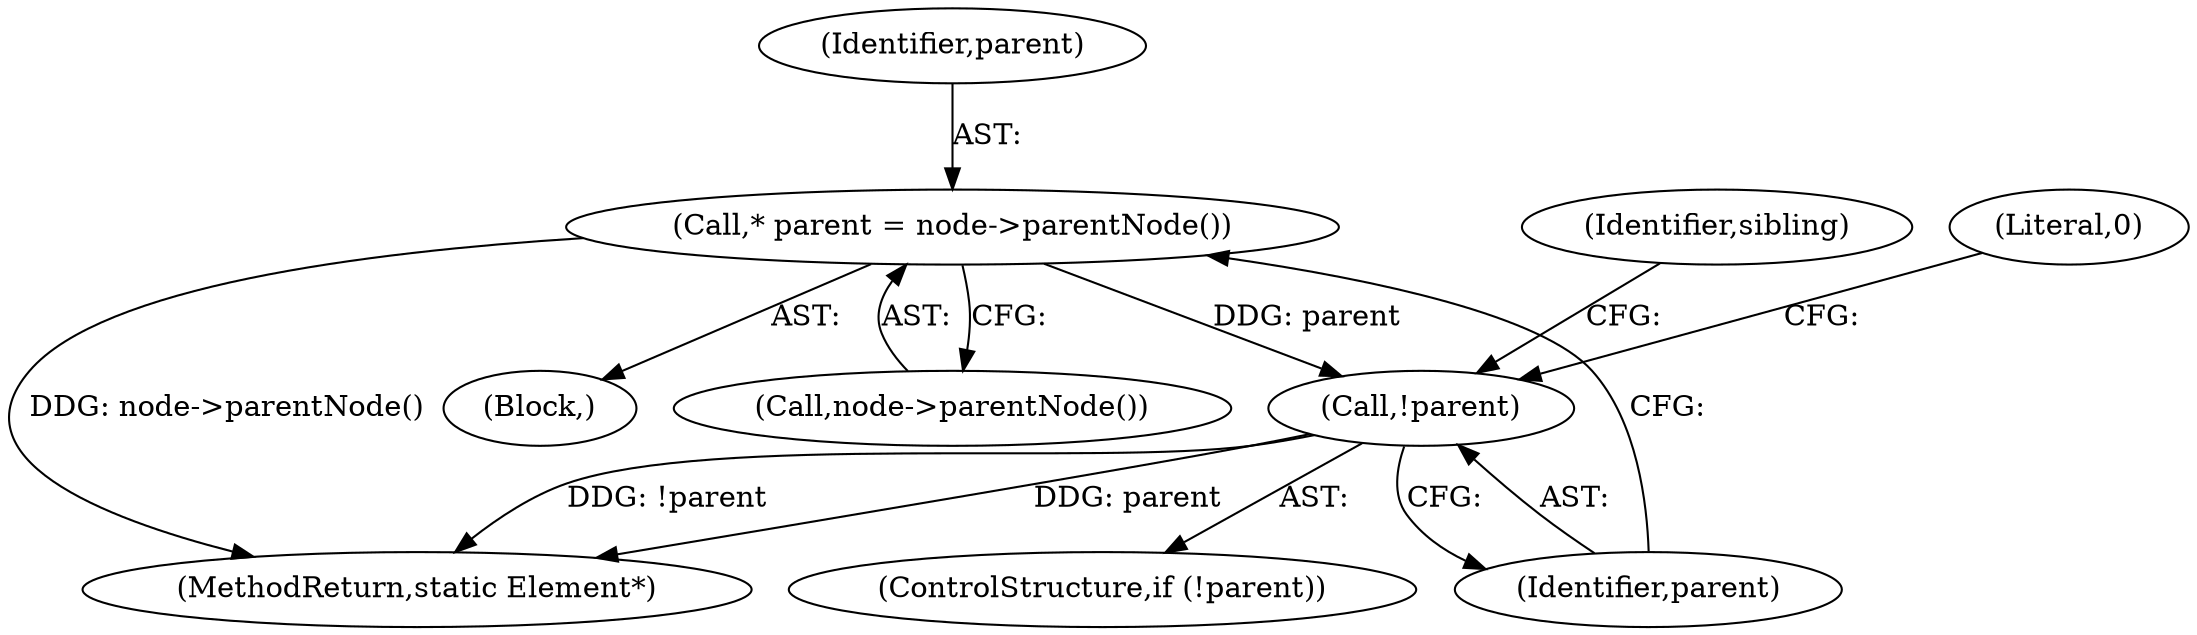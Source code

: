 digraph "0_Chrome_d27468a832d5316884bd02f459cbf493697fd7e1_19@pointer" {
"1000105" [label="(Call,* parent = node->parentNode())"];
"1000109" [label="(Call,!parent)"];
"1000109" [label="(Call,!parent)"];
"1000141" [label="(MethodReturn,static Element*)"];
"1000116" [label="(Identifier,sibling)"];
"1000108" [label="(ControlStructure,if (!parent))"];
"1000112" [label="(Literal,0)"];
"1000103" [label="(Block,)"];
"1000105" [label="(Call,* parent = node->parentNode())"];
"1000106" [label="(Identifier,parent)"];
"1000107" [label="(Call,node->parentNode())"];
"1000110" [label="(Identifier,parent)"];
"1000105" -> "1000103"  [label="AST: "];
"1000105" -> "1000107"  [label="CFG: "];
"1000106" -> "1000105"  [label="AST: "];
"1000107" -> "1000105"  [label="AST: "];
"1000110" -> "1000105"  [label="CFG: "];
"1000105" -> "1000141"  [label="DDG: node->parentNode()"];
"1000105" -> "1000109"  [label="DDG: parent"];
"1000109" -> "1000108"  [label="AST: "];
"1000109" -> "1000110"  [label="CFG: "];
"1000110" -> "1000109"  [label="AST: "];
"1000112" -> "1000109"  [label="CFG: "];
"1000116" -> "1000109"  [label="CFG: "];
"1000109" -> "1000141"  [label="DDG: !parent"];
"1000109" -> "1000141"  [label="DDG: parent"];
}
